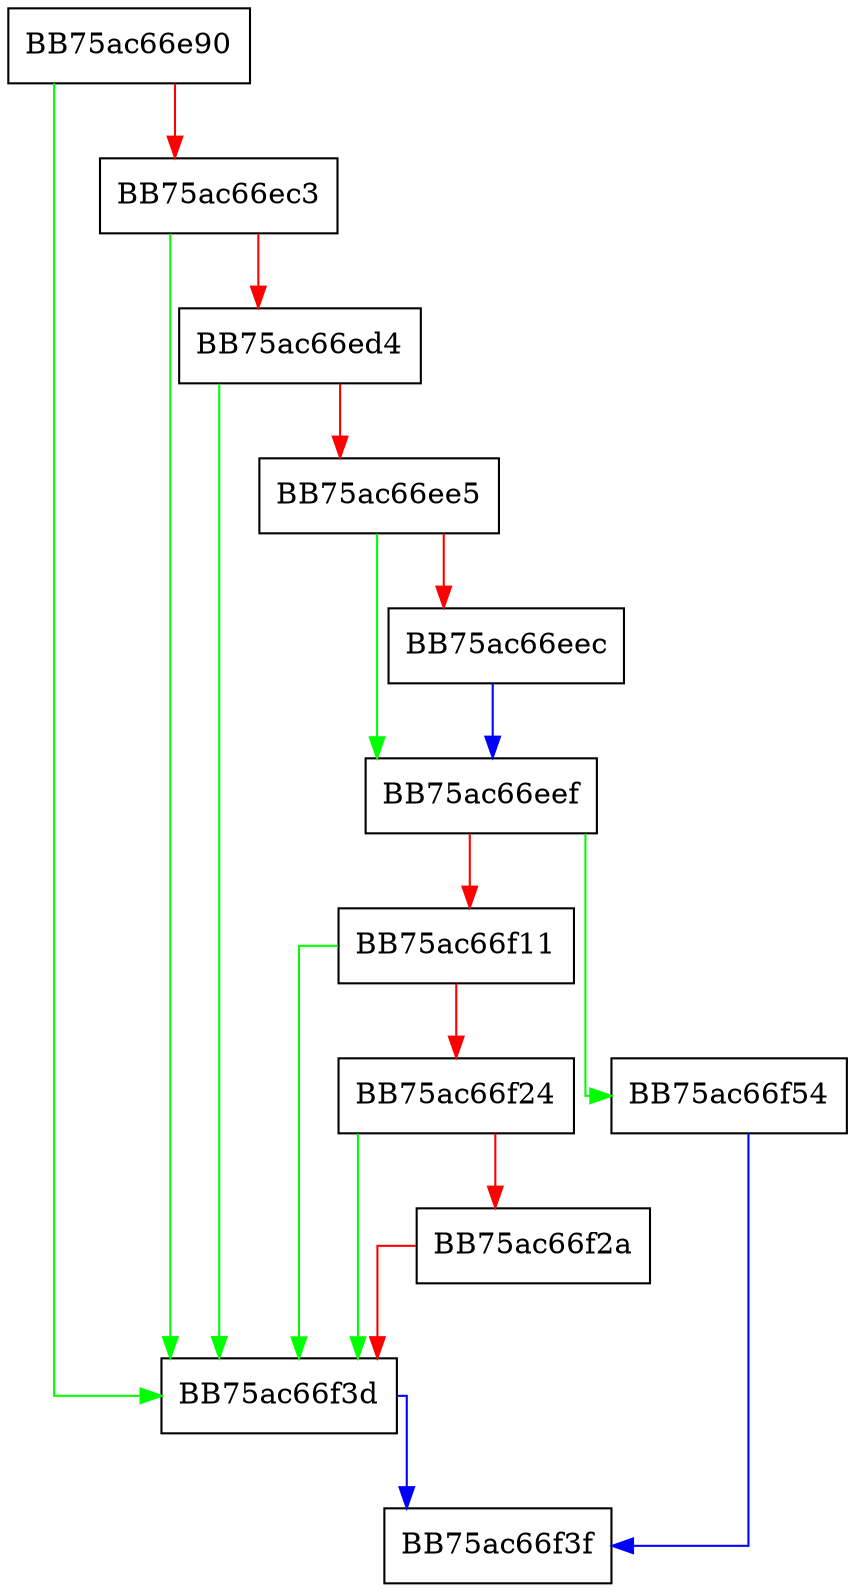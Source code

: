 digraph localParseMemberHeader {
  node [shape="box"];
  graph [splines=ortho];
  BB75ac66e90 -> BB75ac66f3d [color="green"];
  BB75ac66e90 -> BB75ac66ec3 [color="red"];
  BB75ac66ec3 -> BB75ac66f3d [color="green"];
  BB75ac66ec3 -> BB75ac66ed4 [color="red"];
  BB75ac66ed4 -> BB75ac66f3d [color="green"];
  BB75ac66ed4 -> BB75ac66ee5 [color="red"];
  BB75ac66ee5 -> BB75ac66eef [color="green"];
  BB75ac66ee5 -> BB75ac66eec [color="red"];
  BB75ac66eec -> BB75ac66eef [color="blue"];
  BB75ac66eef -> BB75ac66f54 [color="green"];
  BB75ac66eef -> BB75ac66f11 [color="red"];
  BB75ac66f11 -> BB75ac66f3d [color="green"];
  BB75ac66f11 -> BB75ac66f24 [color="red"];
  BB75ac66f24 -> BB75ac66f3d [color="green"];
  BB75ac66f24 -> BB75ac66f2a [color="red"];
  BB75ac66f2a -> BB75ac66f3d [color="red"];
  BB75ac66f3d -> BB75ac66f3f [color="blue"];
  BB75ac66f54 -> BB75ac66f3f [color="blue"];
}